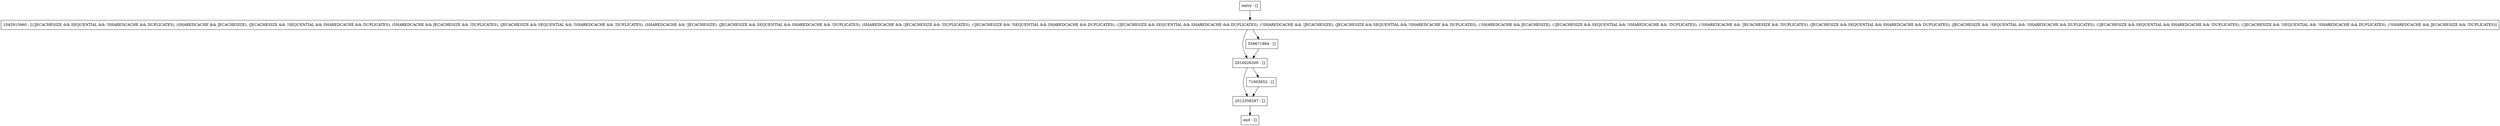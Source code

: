 digraph refreshTreeAdminMemoryUsage {
node [shape=record];
entry [label="entry - []"];
exit [label="exit - []"];
2012358297 [label="2012358297 - []"];
1042915960 [label="1042915960 - [(!JECACHESIZE && SEQUENTIAL && !SHAREDCACHE && DUPLICATES), (SHAREDCACHE && JECACHESIZE), (JECACHESIZE && !SEQUENTIAL && SHAREDCACHE && DUPLICATES), (SHAREDCACHE && JECACHESIZE && !DUPLICATES), (JECACHESIZE && SEQUENTIAL && !SHAREDCACHE && !DUPLICATES), (SHAREDCACHE && !JECACHESIZE), (JECACHESIZE && SEQUENTIAL && SHAREDCACHE && !DUPLICATES), (SHAREDCACHE && !JECACHESIZE && !DUPLICATES), (!JECACHESIZE && !SEQUENTIAL && SHAREDCACHE && DUPLICATES), (!JECACHESIZE && SEQUENTIAL && SHAREDCACHE && DUPLICATES), (!SHAREDCACHE && !JECACHESIZE), (JECACHESIZE && SEQUENTIAL && !SHAREDCACHE && DUPLICATES), (!SHAREDCACHE && JECACHESIZE), (!JECACHESIZE && SEQUENTIAL && !SHAREDCACHE && !DUPLICATES), (!SHAREDCACHE && !JECACHESIZE && !DUPLICATES), (JECACHESIZE && SEQUENTIAL && SHAREDCACHE && DUPLICATES), (JECACHESIZE && !SEQUENTIAL && !SHAREDCACHE && DUPLICATES), (!JECACHESIZE && SEQUENTIAL && SHAREDCACHE && !DUPLICATES), (!JECACHESIZE && !SEQUENTIAL && !SHAREDCACHE && DUPLICATES), (!SHAREDCACHE && JECACHESIZE && !DUPLICATES)]"];
2016026300 [label="2016026300 - []"];
559671884 [label="559671884 - []"];
71003652 [label="71003652 - []"];
entry;
exit;
entry -> 1042915960;
2012358297 -> exit;
1042915960 -> 2016026300;
1042915960 -> 559671884;
2016026300 -> 2012358297;
2016026300 -> 71003652;
559671884 -> 2016026300;
71003652 -> 2012358297;
}
